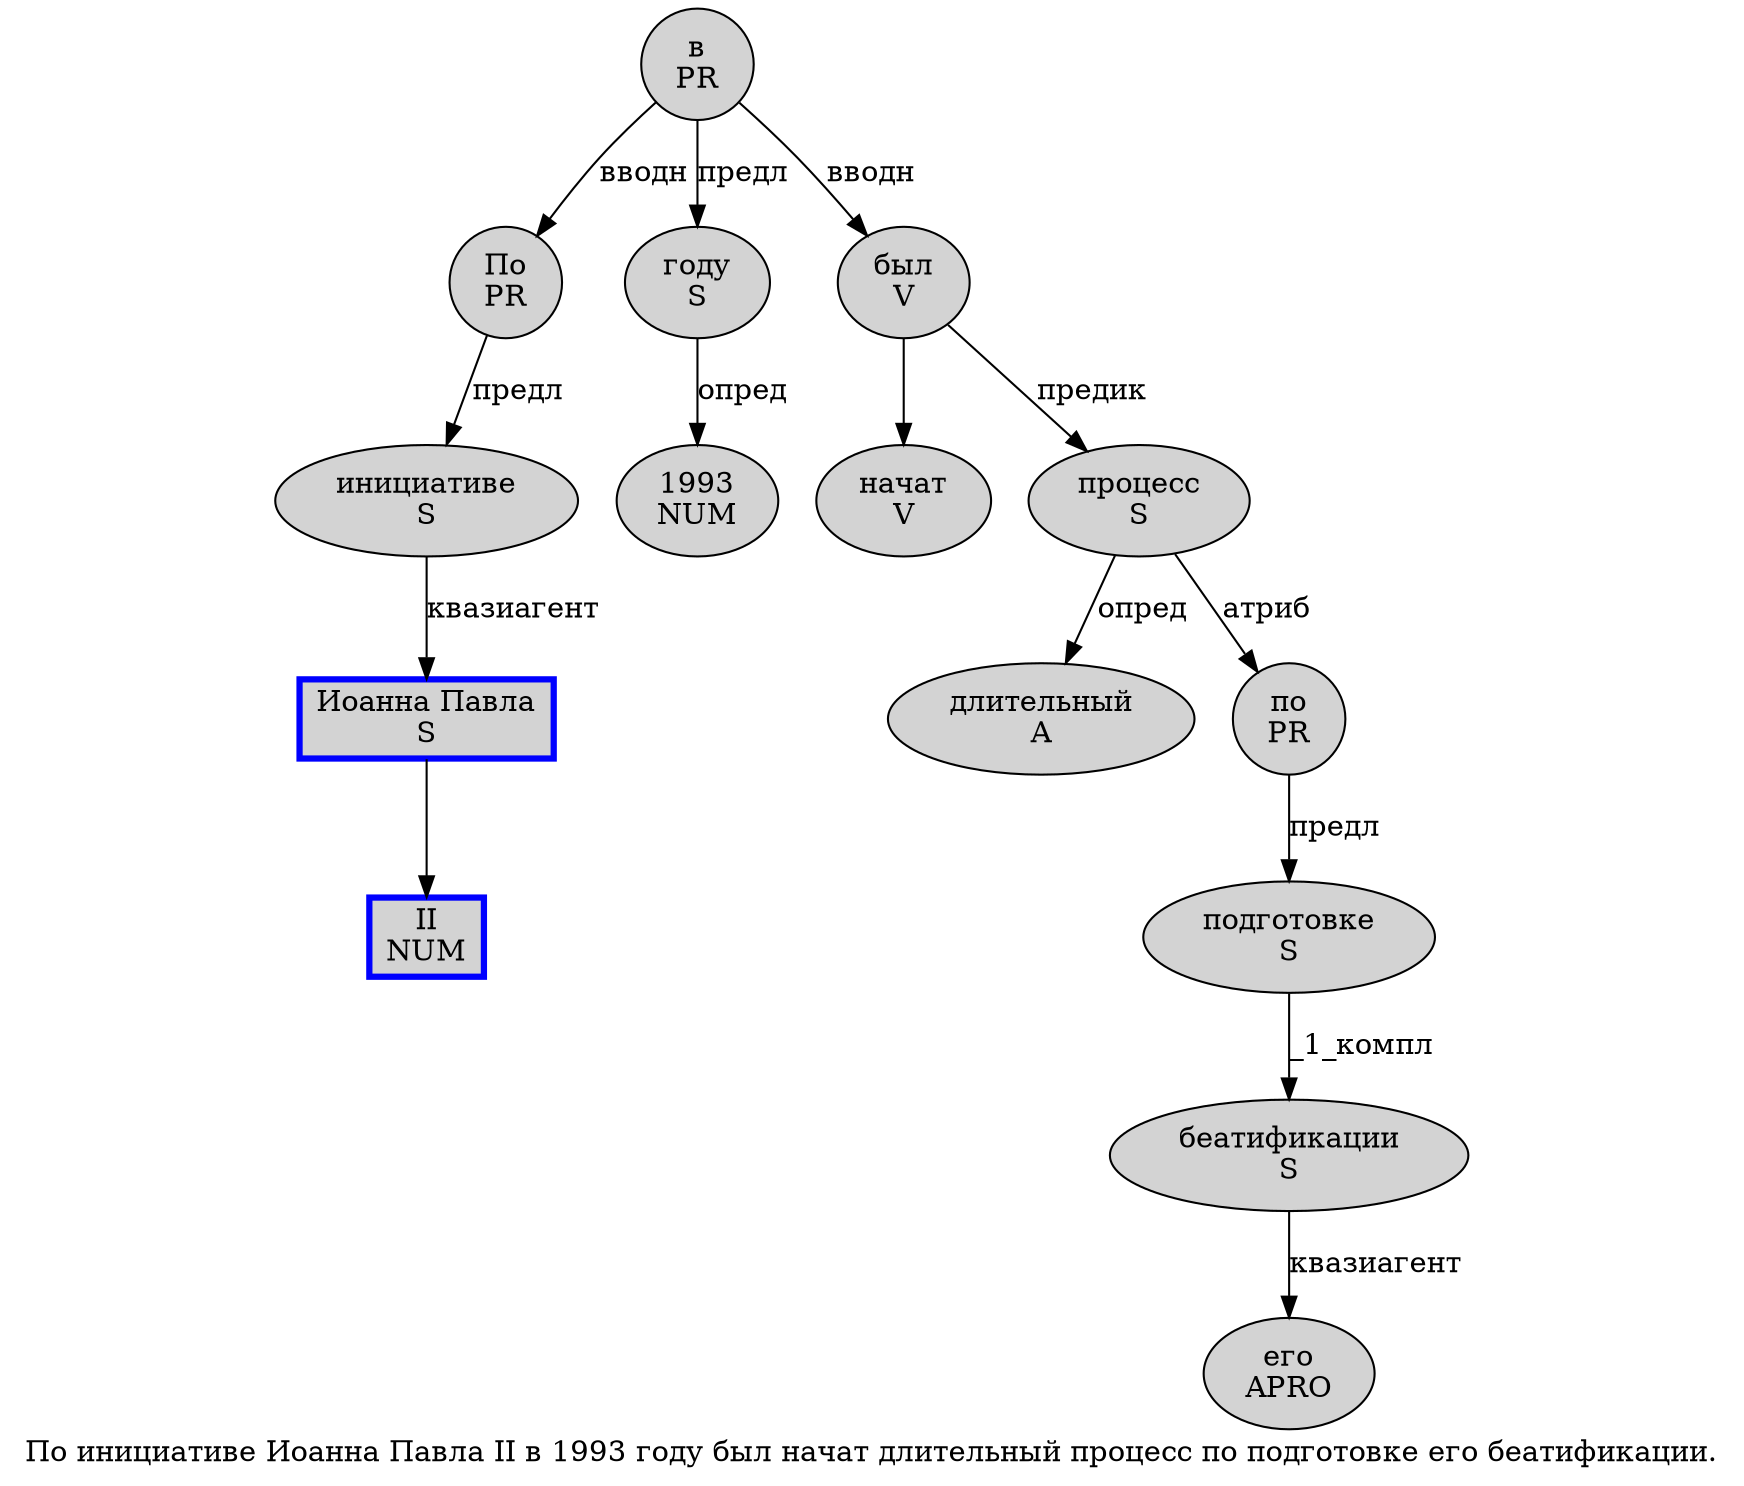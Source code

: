 digraph SENTENCE_1570 {
	graph [label="По инициативе Иоанна Павла II в 1993 году был начат длительный процесс по подготовке его беатификации."]
	node [style=filled]
		0 [label="По
PR" color="" fillcolor=lightgray penwidth=1 shape=ellipse]
		1 [label="инициативе
S" color="" fillcolor=lightgray penwidth=1 shape=ellipse]
		2 [label="Иоанна Павла
S" color=blue fillcolor=lightgray penwidth=3 shape=box]
		3 [label="II
NUM" color=blue fillcolor=lightgray penwidth=3 shape=box]
		4 [label="в
PR" color="" fillcolor=lightgray penwidth=1 shape=ellipse]
		5 [label="1993
NUM" color="" fillcolor=lightgray penwidth=1 shape=ellipse]
		6 [label="году
S" color="" fillcolor=lightgray penwidth=1 shape=ellipse]
		7 [label="был
V" color="" fillcolor=lightgray penwidth=1 shape=ellipse]
		8 [label="начат
V" color="" fillcolor=lightgray penwidth=1 shape=ellipse]
		9 [label="длительный
A" color="" fillcolor=lightgray penwidth=1 shape=ellipse]
		10 [label="процесс
S" color="" fillcolor=lightgray penwidth=1 shape=ellipse]
		11 [label="по
PR" color="" fillcolor=lightgray penwidth=1 shape=ellipse]
		12 [label="подготовке
S" color="" fillcolor=lightgray penwidth=1 shape=ellipse]
		13 [label="его
APRO" color="" fillcolor=lightgray penwidth=1 shape=ellipse]
		14 [label="беатификации
S" color="" fillcolor=lightgray penwidth=1 shape=ellipse]
			7 -> 8
			7 -> 10 [label="предик"]
			4 -> 0 [label="вводн"]
			4 -> 6 [label="предл"]
			4 -> 7 [label="вводн"]
			14 -> 13 [label="квазиагент"]
			10 -> 9 [label="опред"]
			10 -> 11 [label="атриб"]
			11 -> 12 [label="предл"]
			12 -> 14 [label="_1_компл"]
			1 -> 2 [label="квазиагент"]
			0 -> 1 [label="предл"]
			6 -> 5 [label="опред"]
			2 -> 3
}